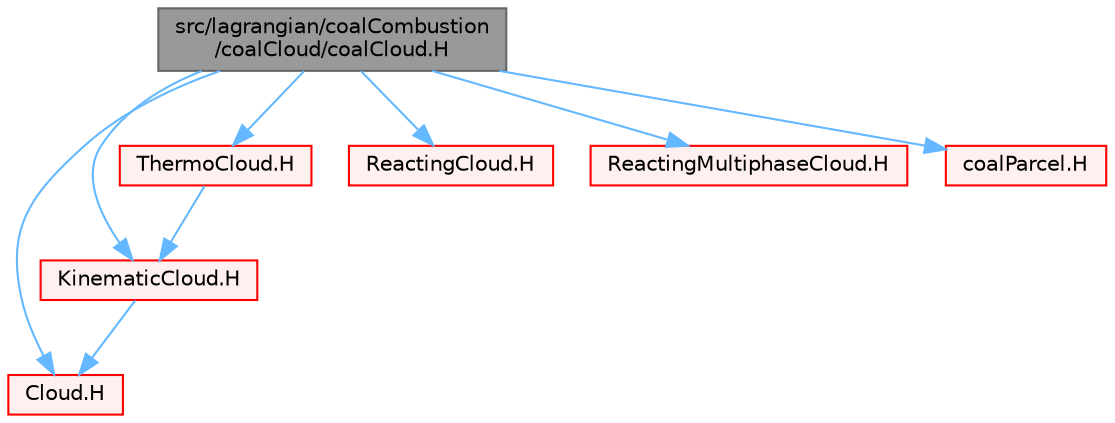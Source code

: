 digraph "src/lagrangian/coalCombustion/coalCloud/coalCloud.H"
{
 // LATEX_PDF_SIZE
  bgcolor="transparent";
  edge [fontname=Helvetica,fontsize=10,labelfontname=Helvetica,labelfontsize=10];
  node [fontname=Helvetica,fontsize=10,shape=box,height=0.2,width=0.4];
  Node1 [id="Node000001",label="src/lagrangian/coalCombustion\l/coalCloud/coalCloud.H",height=0.2,width=0.4,color="gray40", fillcolor="grey60", style="filled", fontcolor="black",tooltip=" "];
  Node1 -> Node2 [id="edge1_Node000001_Node000002",color="steelblue1",style="solid",tooltip=" "];
  Node2 [id="Node000002",label="Cloud.H",height=0.2,width=0.4,color="red", fillcolor="#FFF0F0", style="filled",URL="$Cloud_8H.html",tooltip=" "];
  Node1 -> Node287 [id="edge2_Node000001_Node000287",color="steelblue1",style="solid",tooltip=" "];
  Node287 [id="Node000287",label="KinematicCloud.H",height=0.2,width=0.4,color="red", fillcolor="#FFF0F0", style="filled",URL="$KinematicCloud_8H.html",tooltip=" "];
  Node287 -> Node2 [id="edge3_Node000287_Node000002",color="steelblue1",style="solid",tooltip=" "];
  Node1 -> Node489 [id="edge4_Node000001_Node000489",color="steelblue1",style="solid",tooltip=" "];
  Node489 [id="Node000489",label="ThermoCloud.H",height=0.2,width=0.4,color="red", fillcolor="#FFF0F0", style="filled",URL="$ThermoCloud_8H.html",tooltip=" "];
  Node489 -> Node287 [id="edge5_Node000489_Node000287",color="steelblue1",style="solid",tooltip=" "];
  Node1 -> Node518 [id="edge6_Node000001_Node000518",color="steelblue1",style="solid",tooltip=" "];
  Node518 [id="Node000518",label="ReactingCloud.H",height=0.2,width=0.4,color="red", fillcolor="#FFF0F0", style="filled",URL="$ReactingCloud_8H.html",tooltip=" "];
  Node1 -> Node521 [id="edge7_Node000001_Node000521",color="steelblue1",style="solid",tooltip=" "];
  Node521 [id="Node000521",label="ReactingMultiphaseCloud.H",height=0.2,width=0.4,color="red", fillcolor="#FFF0F0", style="filled",URL="$ReactingMultiphaseCloud_8H.html",tooltip=" "];
  Node1 -> Node524 [id="edge8_Node000001_Node000524",color="steelblue1",style="solid",tooltip=" "];
  Node524 [id="Node000524",label="coalParcel.H",height=0.2,width=0.4,color="red", fillcolor="#FFF0F0", style="filled",URL="$coalParcel_8H.html",tooltip=" "];
}
